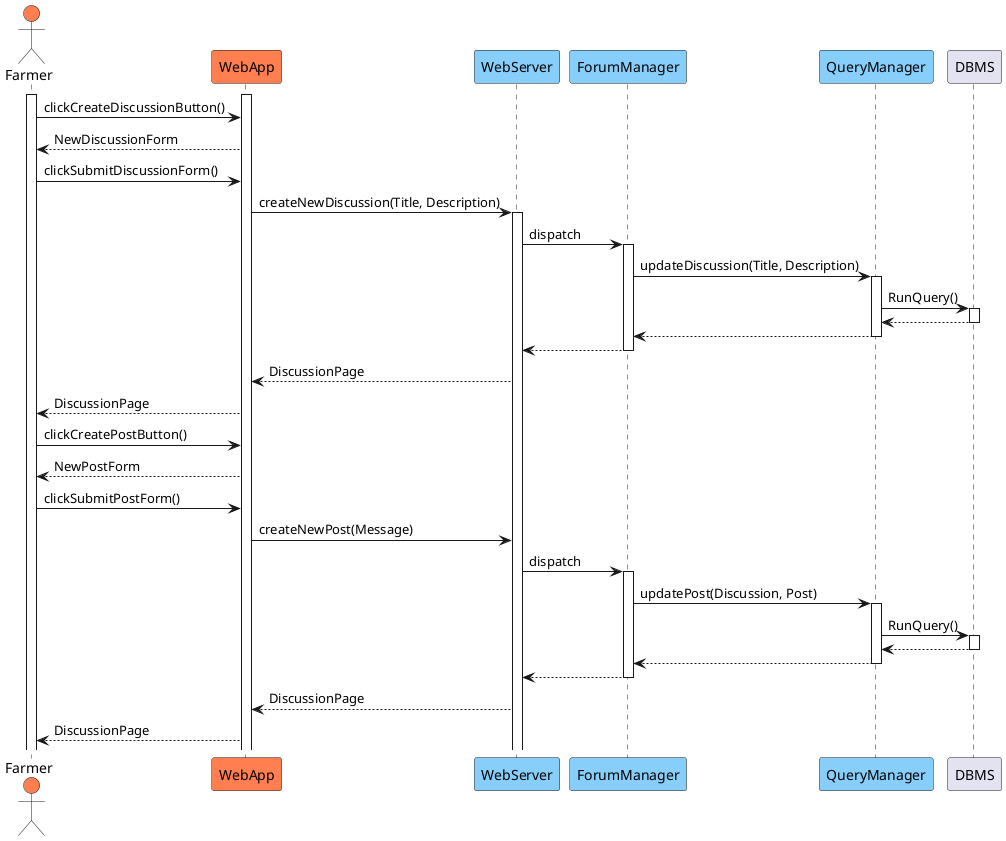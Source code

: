 @startuml
'skinparam style strictuml
'skinparam monochrome true
skinparam actorStyle awsome

actor Farmer #Coral
participant WebApp #Coral
participant WebServer #LightSkyBlue
'participant FarmerManager #LightSkyBlue
'participant DataMiner #LightSkyBlue
'participant DailyPlanManager #LightSkyBlue
participant ForumManager #LightSkyBlue
'participant ForumManager #LightSkyBlue
'participant WeatherForecastManager #LightSkyBlue

participant QueryManager #LightSkyBlue
participant DBMS

'participant WeatherForecastService #ADD1B2

Activate Farmer
Activate WebApp


Farmer->WebApp: clickCreateDiscussionButton()

WebApp-->Farmer: NewDiscussionForm

Farmer->WebApp: clickSubmitDiscussionForm()

WebApp->WebServer: createNewDiscussion(Title, Description)
Activate WebServer

WebServer->ForumManager: dispatch
Activate ForumManager

ForumManager->QueryManager: updateDiscussion(Title, Description)
Activate QueryManager

QueryManager->DBMS: RunQuery()

Activate DBMS

DBMS-->QueryManager : 

Deactivate DBMS
QueryManager-->ForumManager: 

Deactivate QueryManager

ForumManager-->WebServer
Deactivate ForumManager
WebServer-->WebApp: DiscussionPage
WebApp-->Farmer: DiscussionPage

'''''''''''''''''''''''''''''''''''''''''

Farmer->WebApp: clickCreatePostButton()

WebApp-->Farmer: NewPostForm

Farmer->WebApp: clickSubmitPostForm()

WebApp->WebServer: createNewPost(Message)

WebServer->ForumManager: dispatch
Activate ForumManager

ForumManager->QueryManager: updatePost(Discussion, Post)
Activate QueryManager

QueryManager->DBMS: RunQuery()

Activate DBMS

DBMS-->QueryManager : 

Deactivate DBMS
QueryManager-->ForumManager: 

Deactivate QueryManager

ForumManager-->WebServer
Deactivate ForumManager
WebServer-->WebApp: DiscussionPage
WebApp-->Farmer: DiscussionPage





@enduml